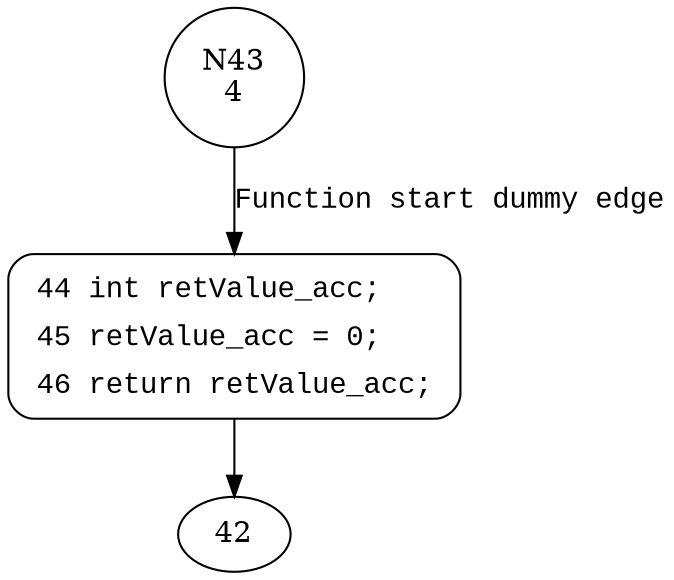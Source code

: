 digraph isBlocked {
43 [shape="circle" label="N43\n4"]
44 [shape="circle" label="N44\n3"]
44 [style="filled,bold" penwidth="1" fillcolor="white" fontname="Courier New" shape="Mrecord" label=<<table border="0" cellborder="0" cellpadding="3" bgcolor="white"><tr><td align="right">44</td><td align="left">int retValue_acc;</td></tr><tr><td align="right">45</td><td align="left">retValue_acc = 0;</td></tr><tr><td align="right">46</td><td align="left">return retValue_acc;</td></tr></table>>]
44 -> 42[label=""]
43 -> 44 [label="Function start dummy edge" fontname="Courier New"]
}